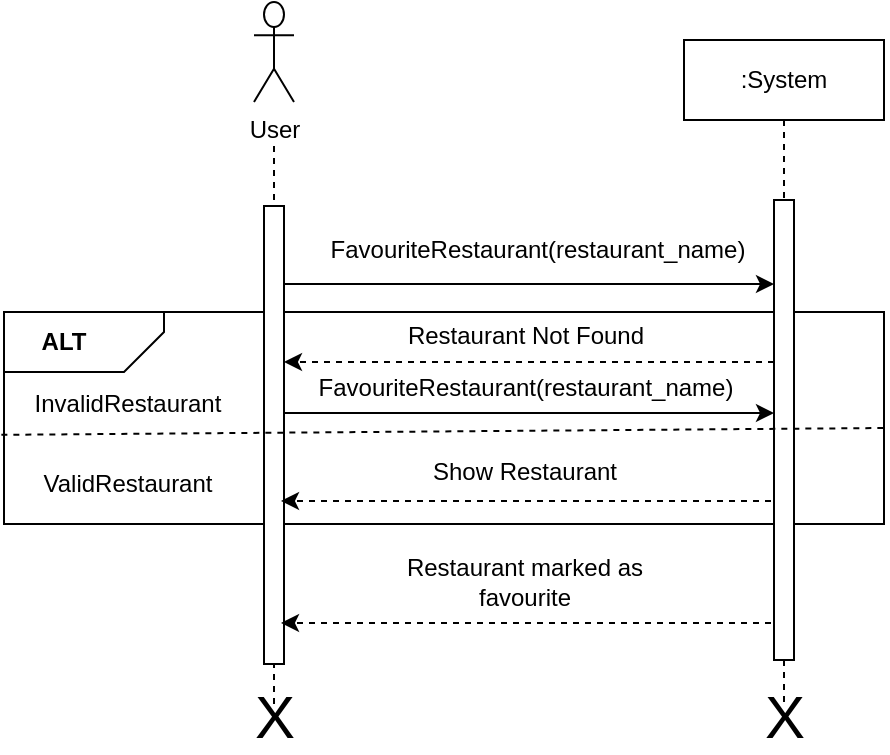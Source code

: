 <mxfile version="22.0.6" type="device">
  <diagram name="Page-1" id="OnJ1bzfHVVzcXWKC7LwS">
    <mxGraphModel dx="875" dy="445" grid="1" gridSize="10" guides="1" tooltips="1" connect="1" arrows="1" fold="1" page="1" pageScale="1" pageWidth="850" pageHeight="1100" math="0" shadow="0">
      <root>
        <mxCell id="0" />
        <mxCell id="1" parent="0" />
        <mxCell id="SQeM4GGJqW2Ck1QFtFFv-7" value="" style="endArrow=none;dashed=1;html=1;rounded=0;" edge="1" parent="1">
          <mxGeometry width="50" height="50" relative="1" as="geometry">
            <mxPoint x="345" y="420" as="sourcePoint" />
            <mxPoint x="345" y="140" as="targetPoint" />
          </mxGeometry>
        </mxCell>
        <mxCell id="SQeM4GGJqW2Ck1QFtFFv-8" value="" style="rounded=0;whiteSpace=wrap;html=1;imageHeight=29;" vertex="1" parent="1">
          <mxGeometry x="210" y="224" width="440" height="106" as="geometry" />
        </mxCell>
        <mxCell id="SQeM4GGJqW2Ck1QFtFFv-9" value=":System" style="shape=umlLifeline;perimeter=lifelinePerimeter;whiteSpace=wrap;html=1;container=0;dropTarget=0;collapsible=0;recursiveResize=0;outlineConnect=0;portConstraint=eastwest;newEdgeStyle={&quot;edgeStyle&quot;:&quot;elbowEdgeStyle&quot;,&quot;elbow&quot;:&quot;vertical&quot;,&quot;curved&quot;:0,&quot;rounded&quot;:0};" vertex="1" parent="1">
          <mxGeometry x="550" y="88" width="100" height="332" as="geometry" />
        </mxCell>
        <mxCell id="SQeM4GGJqW2Ck1QFtFFv-10" value="" style="html=1;points=[];perimeter=orthogonalPerimeter;outlineConnect=0;targetShapes=umlLifeline;portConstraint=eastwest;newEdgeStyle={&quot;edgeStyle&quot;:&quot;elbowEdgeStyle&quot;,&quot;elbow&quot;:&quot;vertical&quot;,&quot;curved&quot;:0,&quot;rounded&quot;:0};" vertex="1" parent="SQeM4GGJqW2Ck1QFtFFv-9">
          <mxGeometry x="45" y="80" width="10" height="230" as="geometry" />
        </mxCell>
        <mxCell id="SQeM4GGJqW2Ck1QFtFFv-11" value="User" style="shape=umlActor;verticalLabelPosition=bottom;verticalAlign=top;html=1;outlineConnect=0;" vertex="1" parent="1">
          <mxGeometry x="335" y="69" width="20" height="50" as="geometry" />
        </mxCell>
        <mxCell id="SQeM4GGJqW2Ck1QFtFFv-12" value="" style="html=1;points=[];perimeter=orthogonalPerimeter;outlineConnect=0;targetShapes=umlLifeline;portConstraint=eastwest;newEdgeStyle={&quot;edgeStyle&quot;:&quot;elbowEdgeStyle&quot;,&quot;elbow&quot;:&quot;vertical&quot;,&quot;curved&quot;:0,&quot;rounded&quot;:0};" vertex="1" parent="1">
          <mxGeometry x="340" y="171" width="10" height="229" as="geometry" />
        </mxCell>
        <mxCell id="SQeM4GGJqW2Ck1QFtFFv-13" value="" style="endArrow=classic;html=1;rounded=0;" edge="1" parent="1" target="SQeM4GGJqW2Ck1QFtFFv-10">
          <mxGeometry width="50" height="50" relative="1" as="geometry">
            <mxPoint x="350" y="210" as="sourcePoint" />
            <mxPoint x="510" y="210" as="targetPoint" />
          </mxGeometry>
        </mxCell>
        <mxCell id="SQeM4GGJqW2Ck1QFtFFv-14" value="" style="html=1;labelBackgroundColor=#ffffff;startArrow=none;startFill=0;startSize=6;endArrow=classic;endFill=1;endSize=6;jettySize=auto;orthogonalLoop=1;strokeWidth=1;dashed=1;fontSize=14;rounded=0;" edge="1" parent="1">
          <mxGeometry width="60" height="60" relative="1" as="geometry">
            <mxPoint x="595" y="249" as="sourcePoint" />
            <mxPoint x="350" y="249" as="targetPoint" />
          </mxGeometry>
        </mxCell>
        <mxCell id="SQeM4GGJqW2Ck1QFtFFv-15" value="FavouriteRestaurant(restaurant_name)" style="text;strokeColor=none;align=center;fillColor=none;html=1;verticalAlign=middle;whiteSpace=wrap;rounded=0;" vertex="1" parent="1">
          <mxGeometry x="357" y="178" width="240" height="30" as="geometry" />
        </mxCell>
        <mxCell id="SQeM4GGJqW2Ck1QFtFFv-16" value="Restaurant Not Found" style="text;strokeColor=none;align=center;fillColor=none;html=1;verticalAlign=middle;whiteSpace=wrap;rounded=0;" vertex="1" parent="1">
          <mxGeometry x="396" y="220.5" width="150" height="30" as="geometry" />
        </mxCell>
        <mxCell id="SQeM4GGJqW2Ck1QFtFFv-17" value="" style="endArrow=none;dashed=1;html=1;rounded=0;exitX=-0.003;exitY=0.634;exitDx=0;exitDy=0;exitPerimeter=0;" edge="1" parent="1">
          <mxGeometry width="50" height="50" relative="1" as="geometry">
            <mxPoint x="208.68" y="285.42" as="sourcePoint" />
            <mxPoint x="650" y="282" as="targetPoint" />
          </mxGeometry>
        </mxCell>
        <mxCell id="SQeM4GGJqW2Ck1QFtFFv-18" value="" style="verticalLabelPosition=bottom;verticalAlign=top;html=1;shape=card;whiteSpace=wrap;size=20;arcSize=12;rotation=-180;" vertex="1" parent="1">
          <mxGeometry x="210" y="224" width="80" height="30" as="geometry" />
        </mxCell>
        <mxCell id="SQeM4GGJqW2Ck1QFtFFv-19" value="&lt;b&gt;ALT&lt;/b&gt;" style="text;strokeColor=none;align=center;fillColor=none;html=1;verticalAlign=middle;whiteSpace=wrap;rounded=0;" vertex="1" parent="1">
          <mxGeometry x="210" y="224" width="60" height="30" as="geometry" />
        </mxCell>
        <mxCell id="SQeM4GGJqW2Ck1QFtFFv-20" value="InvalidRestaurant" style="text;strokeColor=none;align=center;fillColor=none;html=1;verticalAlign=middle;whiteSpace=wrap;rounded=0;" vertex="1" parent="1">
          <mxGeometry x="218" y="255" width="108" height="30" as="geometry" />
        </mxCell>
        <mxCell id="SQeM4GGJqW2Ck1QFtFFv-21" value="" style="html=1;labelBackgroundColor=#ffffff;startArrow=none;startFill=0;startSize=6;endArrow=classic;endFill=1;endSize=6;jettySize=auto;orthogonalLoop=1;strokeWidth=1;dashed=1;fontSize=14;rounded=0;" edge="1" parent="1">
          <mxGeometry width="60" height="60" relative="1" as="geometry">
            <mxPoint x="593.5" y="379.5" as="sourcePoint" />
            <mxPoint x="348.5" y="379.5" as="targetPoint" />
          </mxGeometry>
        </mxCell>
        <mxCell id="SQeM4GGJqW2Ck1QFtFFv-22" value="Restaurant marked as favourite" style="text;strokeColor=none;align=center;fillColor=none;html=1;verticalAlign=middle;whiteSpace=wrap;rounded=0;" vertex="1" parent="1">
          <mxGeometry x="403.75" y="344" width="132.5" height="30" as="geometry" />
        </mxCell>
        <mxCell id="SQeM4GGJqW2Ck1QFtFFv-23" value="ValidRestaurant" style="text;strokeColor=none;align=center;fillColor=none;html=1;verticalAlign=middle;whiteSpace=wrap;rounded=0;" vertex="1" parent="1">
          <mxGeometry x="218" y="295" width="108" height="30" as="geometry" />
        </mxCell>
        <mxCell id="SQeM4GGJqW2Ck1QFtFFv-24" value="&lt;font style=&quot;font-size: 30px;&quot;&gt;X&lt;/font&gt;" style="text;strokeColor=none;align=center;fillColor=none;html=1;verticalAlign=middle;whiteSpace=wrap;rounded=0;" vertex="1" parent="1">
          <mxGeometry x="332" y="421.01" width="27" height="10" as="geometry" />
        </mxCell>
        <mxCell id="SQeM4GGJqW2Ck1QFtFFv-25" value="&lt;font style=&quot;font-size: 30px;&quot;&gt;X&lt;/font&gt;" style="text;strokeColor=none;align=center;fillColor=none;html=1;verticalAlign=middle;whiteSpace=wrap;rounded=0;" vertex="1" parent="1">
          <mxGeometry x="587" y="421.29" width="27" height="10" as="geometry" />
        </mxCell>
        <mxCell id="SQeM4GGJqW2Ck1QFtFFv-26" value="FavouriteRestaurant(restaurant_name)" style="text;strokeColor=none;align=center;fillColor=none;html=1;verticalAlign=middle;whiteSpace=wrap;rounded=0;" vertex="1" parent="1">
          <mxGeometry x="396" y="247" width="150" height="30" as="geometry" />
        </mxCell>
        <mxCell id="SQeM4GGJqW2Ck1QFtFFv-27" value="" style="endArrow=classic;html=1;rounded=0;" edge="1" parent="1">
          <mxGeometry width="50" height="50" relative="1" as="geometry">
            <mxPoint x="350" y="274.5" as="sourcePoint" />
            <mxPoint x="595" y="274.5" as="targetPoint" />
          </mxGeometry>
        </mxCell>
        <mxCell id="SQeM4GGJqW2Ck1QFtFFv-33" value="" style="html=1;labelBackgroundColor=#ffffff;startArrow=none;startFill=0;startSize=6;endArrow=classic;endFill=1;endSize=6;jettySize=auto;orthogonalLoop=1;strokeWidth=1;dashed=1;fontSize=14;rounded=0;" edge="1" parent="1">
          <mxGeometry width="60" height="60" relative="1" as="geometry">
            <mxPoint x="593.5" y="318.5" as="sourcePoint" />
            <mxPoint x="348.5" y="318.5" as="targetPoint" />
          </mxGeometry>
        </mxCell>
        <mxCell id="SQeM4GGJqW2Ck1QFtFFv-34" value="Show Restaurant" style="text;strokeColor=none;align=center;fillColor=none;html=1;verticalAlign=middle;whiteSpace=wrap;rounded=0;" vertex="1" parent="1">
          <mxGeometry x="403.75" y="289" width="132.5" height="30" as="geometry" />
        </mxCell>
      </root>
    </mxGraphModel>
  </diagram>
</mxfile>
